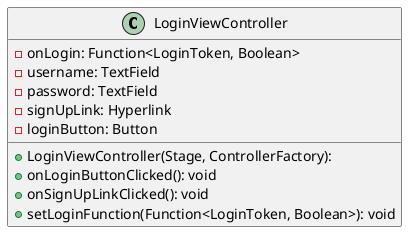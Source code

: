 @startuml
class LoginViewController {
    + LoginViewController(Stage, ControllerFactory):
    - onLogin: Function<LoginToken, Boolean>
    - username: TextField
    - password: TextField
    - signUpLink: Hyperlink
    - loginButton: Button
    + onLoginButtonClicked(): void
    + onSignUpLinkClicked(): void
    + setLoginFunction(Function<LoginToken, Boolean>): void
}
@enduml